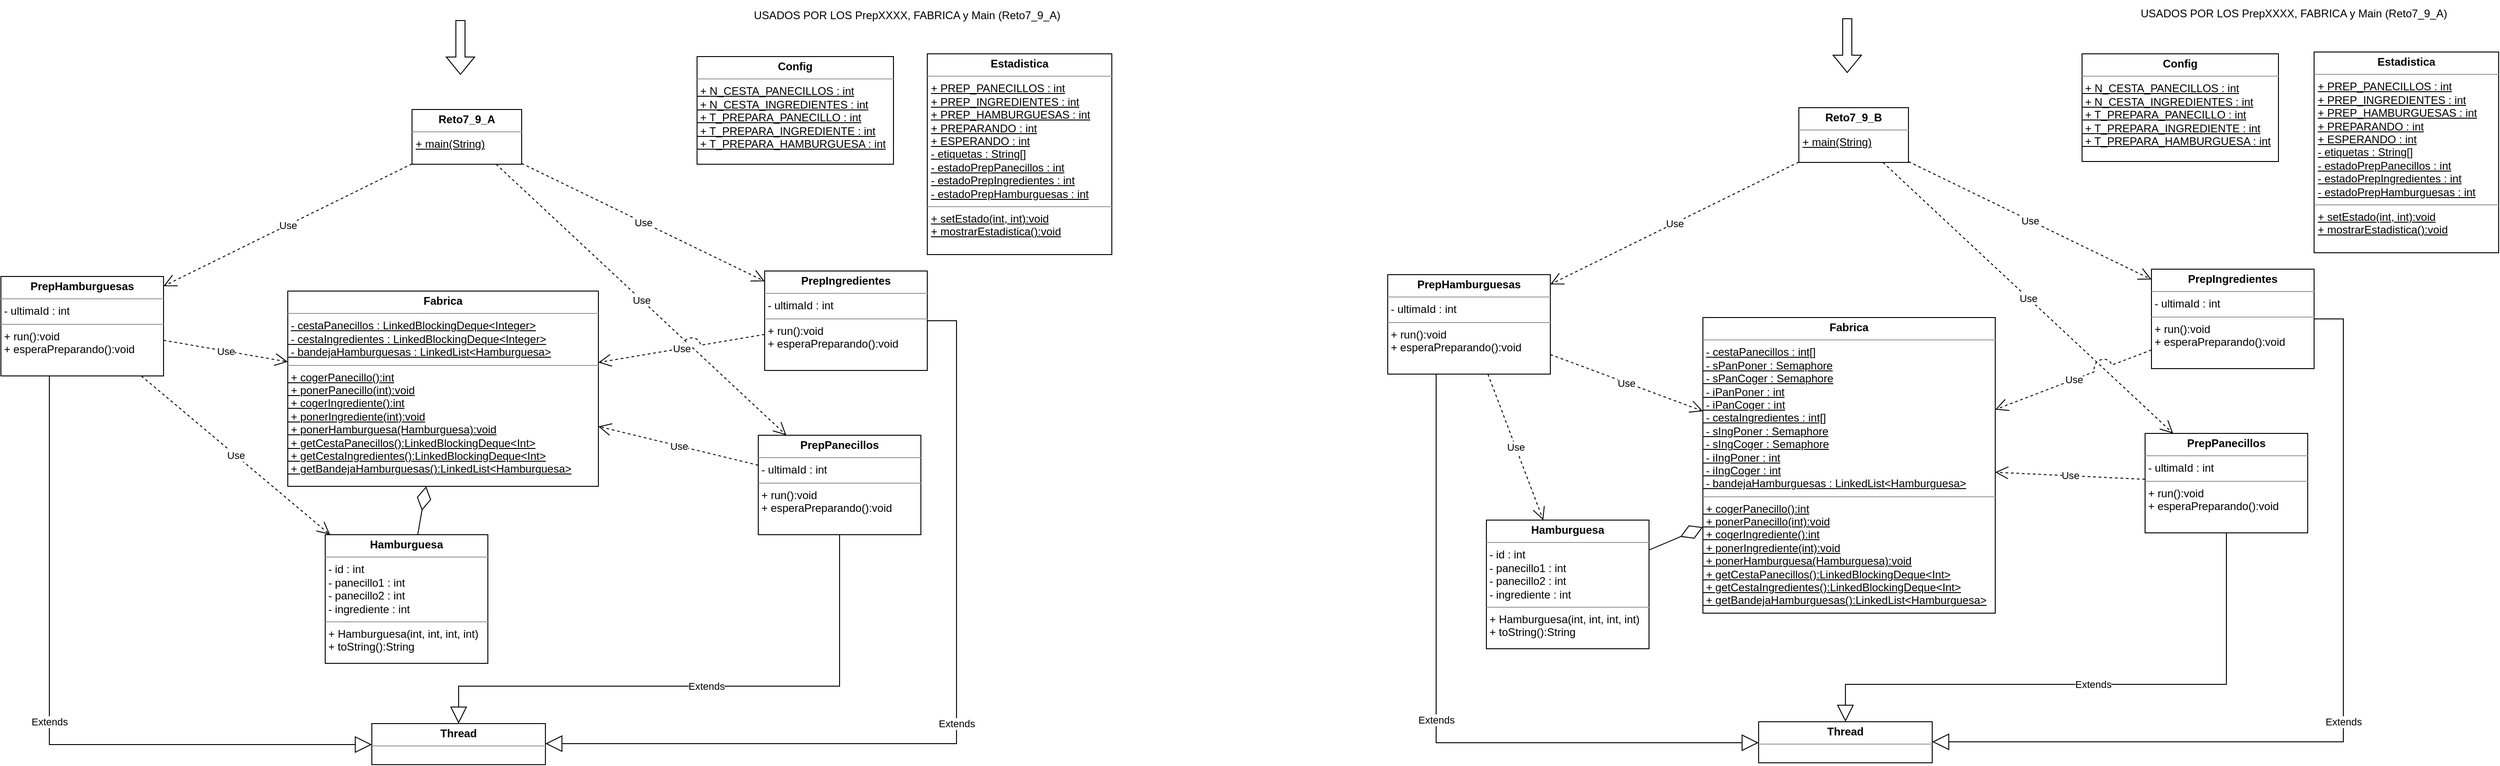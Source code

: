 <mxfile version="20.6.2" type="device"><diagram id="MzJFYPw6yOlojLo13A0B" name="Página-1"><mxGraphModel dx="1786" dy="1049" grid="0" gridSize="10" guides="1" tooltips="1" connect="1" arrows="1" fold="1" page="1" pageScale="1" pageWidth="4000" pageHeight="2000" math="0" shadow="0"><root><mxCell id="0"/><mxCell id="1" parent="0"/><mxCell id="kdmSwV2Cofq7j0bnxIZ5-1" value="&lt;p style=&quot;margin:0px;margin-top:4px;text-align:center;&quot;&gt;&lt;b&gt;Reto7_9_A&lt;/b&gt;&lt;/p&gt;&lt;hr size=&quot;1&quot;&gt;&lt;p style=&quot;margin:0px;margin-left:4px;&quot;&gt;&lt;u&gt;+ main(String)&lt;/u&gt;&lt;br&gt;&lt;/p&gt;" style="verticalAlign=top;align=left;overflow=fill;fontSize=12;fontFamily=Helvetica;html=1;" parent="1" vertex="1"><mxGeometry x="838" y="579" width="120" height="60" as="geometry"/></mxCell><mxCell id="kdmSwV2Cofq7j0bnxIZ5-2" value="" style="shape=flexArrow;endArrow=classic;html=1;rounded=0;" parent="1" edge="1"><mxGeometry width="50" height="50" relative="1" as="geometry"><mxPoint x="891" y="481" as="sourcePoint"/><mxPoint x="891" y="541" as="targetPoint"/></mxGeometry></mxCell><mxCell id="kdmSwV2Cofq7j0bnxIZ5-5" value="&lt;p style=&quot;margin:0px;margin-top:4px;text-align:center;&quot;&gt;&lt;b&gt;Config&lt;/b&gt;&lt;/p&gt;&lt;hr size=&quot;1&quot;&gt;&lt;p style=&quot;margin:0px;margin-left:4px;&quot;&gt;&lt;/p&gt;&lt;u&gt;&amp;nbsp;+&amp;nbsp;&lt;/u&gt;&lt;span style=&quot;background-color: initial;&quot;&gt;&lt;u&gt;N_CESTA_PANECILLOS : int&lt;/u&gt;&lt;/span&gt;&lt;div&gt;&lt;u&gt;&amp;nbsp;+ N_CESTA_INGREDIENTES : int&lt;/u&gt;&lt;/div&gt;&lt;div&gt;&lt;u&gt;&amp;nbsp;+ T_PREPARA_PANECILLO : int&lt;/u&gt;&lt;/div&gt;&lt;div&gt;&lt;u&gt;&amp;nbsp;+ T_PREPARA_INGREDIENTE : int&lt;/u&gt;&lt;/div&gt;&lt;div&gt;&lt;u&gt;&amp;nbsp;+ T_PREPARA_HAMBURGUESA : int&lt;/u&gt;&lt;/div&gt;" style="verticalAlign=top;align=left;overflow=fill;fontSize=12;fontFamily=Helvetica;html=1;" parent="1" vertex="1"><mxGeometry x="1150" y="521" width="215" height="118" as="geometry"/></mxCell><mxCell id="kdmSwV2Cofq7j0bnxIZ5-6" value="Use" style="endArrow=open;endSize=12;dashed=1;html=1;rounded=0;" parent="1" source="kdmSwV2Cofq7j0bnxIZ5-1" target="UG4hwIgcrb27V23p1V_8-4" edge="1"><mxGeometry width="160" relative="1" as="geometry"><mxPoint x="587" y="478" as="sourcePoint"/><mxPoint x="466.674" y="530" as="targetPoint"/></mxGeometry></mxCell><mxCell id="kdmSwV2Cofq7j0bnxIZ5-11" value="Use" style="endArrow=open;endSize=12;dashed=1;html=1;rounded=0;jumpStyle=arc;jumpSize=26;" parent="1" source="kdmSwV2Cofq7j0bnxIZ5-1" target="UG4hwIgcrb27V23p1V_8-6" edge="1"><mxGeometry width="160" relative="1" as="geometry"><mxPoint x="967.624" y="562.0" as="sourcePoint"/><mxPoint x="867.077" y="525" as="targetPoint"/></mxGeometry></mxCell><mxCell id="kdmSwV2Cofq7j0bnxIZ5-12" value="&lt;p style=&quot;margin:0px;margin-top:4px;text-align:center;&quot;&gt;&lt;b&gt;Thread&lt;/b&gt;&lt;/p&gt;&lt;hr size=&quot;1&quot;&gt;&lt;p style=&quot;margin:0px;margin-left:4px;&quot;&gt;&lt;br&gt;&lt;/p&gt;" style="verticalAlign=top;align=left;overflow=fill;fontSize=12;fontFamily=Helvetica;html=1;" parent="1" vertex="1"><mxGeometry x="794" y="1252" width="190" height="45" as="geometry"/></mxCell><mxCell id="kdmSwV2Cofq7j0bnxIZ5-13" value="&lt;p style=&quot;margin:0px;margin-top:4px;text-align:center;&quot;&gt;&lt;b&gt;Estadistica&lt;/b&gt;&lt;/p&gt;&lt;hr size=&quot;1&quot;&gt;&lt;p style=&quot;margin:0px;margin-left:4px;&quot;&gt;&lt;u&gt;+&amp;nbsp;&lt;span style=&quot;background-color: initial;&quot;&gt;PREP_PANECILLOS : int&lt;/span&gt;&lt;br&gt;&lt;/u&gt;&lt;/p&gt;&lt;p style=&quot;margin:0px;margin-left:4px;&quot;&gt;&lt;u&gt;+ PREP_INGREDIENTES : int&lt;/u&gt;&lt;/p&gt;&lt;p style=&quot;margin:0px;margin-left:4px;&quot;&gt;&lt;u&gt;+ PREP_HAMBURGUESAS : int&lt;/u&gt;&lt;/p&gt;&lt;p style=&quot;margin:0px;margin-left:4px;&quot;&gt;&lt;u&gt;+ PREPARANDO : int&lt;/u&gt;&lt;/p&gt;&lt;p style=&quot;margin:0px;margin-left:4px;&quot;&gt;&lt;u&gt;+ ESPERANDO : int&lt;/u&gt;&lt;/p&gt;&lt;p style=&quot;margin:0px;margin-left:4px;&quot;&gt;&lt;u&gt;-&amp;nbsp;&lt;/u&gt;&lt;span style=&quot;background-color: initial;&quot;&gt;&lt;u&gt;etiquetas : String[]&lt;/u&gt;&lt;/span&gt;&lt;/p&gt;&lt;p style=&quot;margin:0px;margin-left:4px;&quot;&gt;&lt;u&gt;- estadoPrepPanecillos : int&lt;/u&gt;&lt;/p&gt;&lt;p style=&quot;margin:0px;margin-left:4px;&quot;&gt;&lt;u&gt;- estadoPrepIngredientes : int&lt;/u&gt;&lt;/p&gt;&lt;p style=&quot;margin:0px;margin-left:4px;&quot;&gt;&lt;u&gt;- estadoPrepHamburguesas : int&lt;/u&gt;&lt;/p&gt;&lt;hr size=&quot;1&quot;&gt;&lt;p style=&quot;margin:0px;margin-left:4px;&quot;&gt;&lt;u&gt;+&amp;nbsp;&lt;span style=&quot;background-color: initial;&quot;&gt;setEstado(int, int):void&lt;/span&gt;&lt;br&gt;&lt;/u&gt;&lt;/p&gt;&lt;p style=&quot;margin:0px;margin-left:4px;&quot;&gt;&lt;u&gt;+ mostrarEstadistica():void&lt;/u&gt;&lt;/p&gt;" style="verticalAlign=top;align=left;overflow=fill;fontSize=12;fontFamily=Helvetica;html=1;" parent="1" vertex="1"><mxGeometry x="1402" y="518" width="202" height="220" as="geometry"/></mxCell><mxCell id="goWe39SvWJ5afLizAlwb-5" value="Extends" style="endArrow=block;endSize=16;endFill=0;html=1;rounded=0;edgeStyle=orthogonalEdgeStyle;" parent="1" source="UG4hwIgcrb27V23p1V_8-5" target="kdmSwV2Cofq7j0bnxIZ5-12" edge="1"><mxGeometry width="160" relative="1" as="geometry"><mxPoint x="553" y="792" as="sourcePoint"/><mxPoint x="713" y="792" as="targetPoint"/><Array as="points"><mxPoint x="1434" y="810"/><mxPoint x="1434" y="1274"/></Array></mxGeometry></mxCell><mxCell id="goWe39SvWJ5afLizAlwb-6" value="Extends" style="endArrow=block;endSize=16;endFill=0;html=1;rounded=0;edgeStyle=orthogonalEdgeStyle;" parent="1" source="UG4hwIgcrb27V23p1V_8-4" target="kdmSwV2Cofq7j0bnxIZ5-12" edge="1"><mxGeometry width="160" relative="1" as="geometry"><mxPoint x="371.059" y="679" as="sourcePoint"/><mxPoint x="503" y="1074" as="targetPoint"/><Array as="points"><mxPoint x="441" y="1275"/></Array></mxGeometry></mxCell><mxCell id="goWe39SvWJ5afLizAlwb-7" value="" style="endArrow=diamondThin;endFill=0;endSize=24;html=1;rounded=0;" parent="1" source="UG4hwIgcrb27V23p1V_8-3" target="UG4hwIgcrb27V23p1V_8-2" edge="1"><mxGeometry width="160" relative="1" as="geometry"><mxPoint x="666.095" y="790" as="sourcePoint"/><mxPoint x="876" y="685.859" as="targetPoint"/></mxGeometry></mxCell><mxCell id="goWe39SvWJ5afLizAlwb-12" value="Use" style="endArrow=open;endSize=12;dashed=1;html=1;rounded=0;" parent="1" source="kdmSwV2Cofq7j0bnxIZ5-1" target="UG4hwIgcrb27V23p1V_8-5" edge="1"><mxGeometry width="160" relative="1" as="geometry"><mxPoint x="720.089" y="382" as="sourcePoint"/><mxPoint x="661.242" y="519" as="targetPoint"/></mxGeometry></mxCell><mxCell id="goWe39SvWJ5afLizAlwb-13" value="Use" style="endArrow=open;endSize=12;dashed=1;html=1;rounded=0;jumpStyle=arc;jumpSize=20;" parent="1" source="UG4hwIgcrb27V23p1V_8-5" target="UG4hwIgcrb27V23p1V_8-2" edge="1"><mxGeometry width="160" relative="1" as="geometry"><mxPoint x="643.352" y="382" as="sourcePoint"/><mxPoint x="476.674" y="540.0" as="targetPoint"/></mxGeometry></mxCell><mxCell id="goWe39SvWJ5afLizAlwb-15" value="Use" style="endArrow=open;endSize=12;dashed=1;html=1;rounded=0;" parent="1" source="UG4hwIgcrb27V23p1V_8-6" target="UG4hwIgcrb27V23p1V_8-2" edge="1"><mxGeometry width="160" relative="1" as="geometry"><mxPoint x="735" y="347.237" as="sourcePoint"/><mxPoint x="891" y="334.852" as="targetPoint"/></mxGeometry></mxCell><mxCell id="goWe39SvWJ5afLizAlwb-17" value="Use" style="endArrow=open;endSize=12;dashed=1;html=1;rounded=0;" parent="1" source="UG4hwIgcrb27V23p1V_8-4" target="UG4hwIgcrb27V23p1V_8-2" edge="1"><mxGeometry width="160" relative="1" as="geometry"><mxPoint x="643.352" y="382" as="sourcePoint"/><mxPoint x="622" y="801.272" as="targetPoint"/></mxGeometry></mxCell><mxCell id="UG4hwIgcrb27V23p1V_8-2" value="&lt;p style=&quot;margin:0px;margin-top:4px;text-align:center;&quot;&gt;&lt;b&gt;Fabrica&lt;/b&gt;&lt;br&gt;&lt;/p&gt;&lt;hr size=&quot;1&quot;&gt;&lt;p style=&quot;margin:0px;margin-left:4px;&quot;&gt;&lt;/p&gt;&amp;nbsp;&lt;u&gt;-&amp;nbsp;&lt;span style=&quot;background-color: initial;&quot;&gt;cestaPanecillos : LinkedBlockingDeque&amp;lt;Integer&amp;gt;&lt;/span&gt;&lt;/u&gt;&lt;div&gt;&lt;u&gt;&amp;nbsp;- cestaIngredientes : LinkedBlockingDeque&amp;lt;Integer&amp;gt;&lt;/u&gt;&lt;/div&gt;&lt;div&gt;&lt;u&gt;&amp;nbsp;- bandejaHamburguesas : LinkedList&amp;lt;Hamburguesa&amp;gt;&lt;/u&gt;&lt;/div&gt;&lt;hr size=&quot;1&quot;&gt;&lt;p style=&quot;margin:0px;margin-left:4px;&quot;&gt;&lt;/p&gt;&lt;u&gt;&amp;nbsp;+&amp;nbsp;&lt;span style=&quot;background-color: initial;&quot;&gt;cogerPanecillo():int&lt;/span&gt;&lt;/u&gt;&lt;div&gt;&lt;u&gt;&amp;nbsp;+ ponerPanecillo(int):void&lt;/u&gt;&lt;/div&gt;&lt;div&gt;&lt;u&gt;&amp;nbsp;+ cogerIngrediente():int&lt;/u&gt;&lt;/div&gt;&lt;div&gt;&lt;u&gt;&amp;nbsp;+ ponerIngrediente(int):void&lt;/u&gt;&lt;/div&gt;&lt;div&gt;&lt;u&gt;&amp;nbsp;+ ponerHamburguesa(Hamburguesa):void&lt;/u&gt;&lt;/div&gt;&lt;div&gt;&lt;u&gt;&amp;nbsp;+ getCestaPanecillos():LinkedBlockingDeque&amp;lt;Int&amp;gt;&lt;/u&gt;&lt;/div&gt;&lt;div&gt;&lt;u&gt;&amp;nbsp;+ getCestaIngredientes():LinkedBlockingDeque&amp;lt;Int&amp;gt;&lt;/u&gt;&lt;/div&gt;&lt;div&gt;&lt;u&gt;&amp;nbsp;+ getBandejaHamburguesas():LinkedList&amp;lt;Hamburguesa&amp;gt;&lt;/u&gt;&lt;/div&gt;" style="verticalAlign=top;align=left;overflow=fill;fontSize=12;fontFamily=Helvetica;html=1;" vertex="1" parent="1"><mxGeometry x="702" y="778" width="340" height="214" as="geometry"/></mxCell><mxCell id="UG4hwIgcrb27V23p1V_8-3" value="&lt;p style=&quot;margin:0px;margin-top:4px;text-align:center;&quot;&gt;&lt;b&gt;Hamburguesa&lt;/b&gt;&lt;br&gt;&lt;/p&gt;&lt;hr size=&quot;1&quot;&gt;&lt;p style=&quot;margin:0px;margin-left:4px;&quot;&gt;&lt;/p&gt;&amp;nbsp;-&amp;nbsp;&lt;span style=&quot;background-color: initial;&quot;&gt;id : int&lt;/span&gt;&lt;div&gt;&amp;nbsp;- panecillo1 : int&lt;/div&gt;&lt;div&gt;&amp;nbsp;- panecillo2 : int&lt;/div&gt;&lt;div&gt;&amp;nbsp;- ingrediente : int&lt;/div&gt;&lt;hr size=&quot;1&quot;&gt;&lt;p style=&quot;margin:0px;margin-left:4px;&quot;&gt;&lt;/p&gt;&amp;nbsp;+&amp;nbsp;&lt;span style=&quot;background-color: initial;&quot;&gt;Hamburguesa(int, int, int, int)&lt;/span&gt;&lt;div&gt;&amp;nbsp;+ toString():String&lt;/div&gt;" style="verticalAlign=top;align=left;overflow=fill;fontSize=12;fontFamily=Helvetica;html=1;" vertex="1" parent="1"><mxGeometry x="743" y="1045" width="178" height="141" as="geometry"/></mxCell><mxCell id="UG4hwIgcrb27V23p1V_8-4" value="&lt;p style=&quot;margin:0px;margin-top:4px;text-align:center;&quot;&gt;&lt;b&gt;PrepHamburguesas&lt;/b&gt;&lt;br&gt;&lt;/p&gt;&lt;hr size=&quot;1&quot;&gt;&lt;p style=&quot;margin:0px;margin-left:4px;&quot;&gt;&lt;/p&gt;&amp;nbsp;-&amp;nbsp;&lt;span style=&quot;background-color: initial;&quot;&gt;ultimaId : int&lt;br&gt;&lt;/span&gt;&lt;hr size=&quot;1&quot;&gt;&lt;p style=&quot;margin:0px;margin-left:4px;&quot;&gt;&lt;/p&gt;&amp;nbsp;+&amp;nbsp;&lt;span style=&quot;background-color: initial;&quot;&gt;run():void&lt;/span&gt;&lt;div&gt;&amp;nbsp;+ esperaPreparando():void&lt;/div&gt;" style="verticalAlign=top;align=left;overflow=fill;fontSize=12;fontFamily=Helvetica;html=1;" vertex="1" parent="1"><mxGeometry x="388" y="762" width="178" height="109" as="geometry"/></mxCell><mxCell id="UG4hwIgcrb27V23p1V_8-5" value="&lt;p style=&quot;margin:0px;margin-top:4px;text-align:center;&quot;&gt;&lt;b&gt;PrepIngredientes&lt;/b&gt;&lt;br&gt;&lt;/p&gt;&lt;hr size=&quot;1&quot;&gt;&lt;p style=&quot;margin:0px;margin-left:4px;&quot;&gt;&lt;/p&gt;&amp;nbsp;-&amp;nbsp;&lt;span style=&quot;background-color: initial;&quot;&gt;ultimaId : int&lt;br&gt;&lt;/span&gt;&lt;hr size=&quot;1&quot;&gt;&lt;p style=&quot;margin:0px;margin-left:4px;&quot;&gt;&lt;/p&gt;&amp;nbsp;+&amp;nbsp;&lt;span style=&quot;background-color: initial;&quot;&gt;run():void&lt;/span&gt;&lt;div&gt;&amp;nbsp;+ esperaPreparando():void&lt;/div&gt;" style="verticalAlign=top;align=left;overflow=fill;fontSize=12;fontFamily=Helvetica;html=1;" vertex="1" parent="1"><mxGeometry x="1224" y="756" width="178" height="109" as="geometry"/></mxCell><mxCell id="UG4hwIgcrb27V23p1V_8-6" value="&lt;p style=&quot;margin:0px;margin-top:4px;text-align:center;&quot;&gt;&lt;b&gt;PrepPanecillos&lt;/b&gt;&lt;br&gt;&lt;/p&gt;&lt;hr size=&quot;1&quot;&gt;&lt;p style=&quot;margin:0px;margin-left:4px;&quot;&gt;&lt;/p&gt;&amp;nbsp;-&amp;nbsp;&lt;span style=&quot;background-color: initial;&quot;&gt;ultimaId : int&lt;br&gt;&lt;/span&gt;&lt;hr size=&quot;1&quot;&gt;&lt;p style=&quot;margin:0px;margin-left:4px;&quot;&gt;&lt;/p&gt;&amp;nbsp;+&amp;nbsp;&lt;span style=&quot;background-color: initial;&quot;&gt;run():void&lt;/span&gt;&lt;div&gt;&amp;nbsp;+ esperaPreparando():void&lt;/div&gt;" style="verticalAlign=top;align=left;overflow=fill;fontSize=12;fontFamily=Helvetica;html=1;" vertex="1" parent="1"><mxGeometry x="1217" y="936" width="178" height="109" as="geometry"/></mxCell><mxCell id="UG4hwIgcrb27V23p1V_8-7" value="Extends" style="endArrow=block;endSize=16;endFill=0;html=1;rounded=0;edgeStyle=orthogonalEdgeStyle;" edge="1" parent="1" source="UG4hwIgcrb27V23p1V_8-6" target="kdmSwV2Cofq7j0bnxIZ5-12"><mxGeometry width="160" relative="1" as="geometry"><mxPoint x="1402" y="1225.533" as="sourcePoint"/><mxPoint x="691" y="1123" as="targetPoint"/><Array as="points"><mxPoint x="1306" y="1211"/><mxPoint x="889" y="1211"/></Array></mxGeometry></mxCell><mxCell id="UG4hwIgcrb27V23p1V_8-9" value="Use" style="endArrow=open;endSize=12;dashed=1;html=1;rounded=0;" edge="1" parent="1" source="UG4hwIgcrb27V23p1V_8-4" target="UG4hwIgcrb27V23p1V_8-3"><mxGeometry width="160" relative="1" as="geometry"><mxPoint x="540" y="946.496" as="sourcePoint"/><mxPoint x="676" y="983.165" as="targetPoint"/></mxGeometry></mxCell><mxCell id="UG4hwIgcrb27V23p1V_8-13" value="USADOS POR LOS PrepXXXX, FABRICA y Main (Reto7_9_A)" style="text;html=1;strokeColor=none;fillColor=none;align=center;verticalAlign=middle;whiteSpace=wrap;rounded=0;" vertex="1" parent="1"><mxGeometry x="1199" y="461" width="362" height="30" as="geometry"/></mxCell><mxCell id="UG4hwIgcrb27V23p1V_8-14" value="&lt;p style=&quot;margin:0px;margin-top:4px;text-align:center;&quot;&gt;&lt;b&gt;Reto7_9_B&lt;/b&gt;&lt;/p&gt;&lt;hr size=&quot;1&quot;&gt;&lt;p style=&quot;margin:0px;margin-left:4px;&quot;&gt;&lt;u&gt;+ main(String)&lt;/u&gt;&lt;br&gt;&lt;/p&gt;" style="verticalAlign=top;align=left;overflow=fill;fontSize=12;fontFamily=Helvetica;html=1;" vertex="1" parent="1"><mxGeometry x="2356" y="577" width="120" height="60" as="geometry"/></mxCell><mxCell id="UG4hwIgcrb27V23p1V_8-15" value="" style="shape=flexArrow;endArrow=classic;html=1;rounded=0;" edge="1" parent="1"><mxGeometry width="50" height="50" relative="1" as="geometry"><mxPoint x="2409" y="479" as="sourcePoint"/><mxPoint x="2409" y="539" as="targetPoint"/></mxGeometry></mxCell><mxCell id="UG4hwIgcrb27V23p1V_8-17" value="Use" style="endArrow=open;endSize=12;dashed=1;html=1;rounded=0;" edge="1" parent="1" source="UG4hwIgcrb27V23p1V_8-14" target="UG4hwIgcrb27V23p1V_8-30"><mxGeometry width="160" relative="1" as="geometry"><mxPoint x="2105" y="476" as="sourcePoint"/><mxPoint x="1984.674" y="528" as="targetPoint"/></mxGeometry></mxCell><mxCell id="UG4hwIgcrb27V23p1V_8-18" value="Use" style="endArrow=open;endSize=12;dashed=1;html=1;rounded=0;jumpStyle=arc;jumpSize=26;" edge="1" parent="1" source="UG4hwIgcrb27V23p1V_8-14" target="UG4hwIgcrb27V23p1V_8-32"><mxGeometry width="160" relative="1" as="geometry"><mxPoint x="2485.624" y="560.0" as="sourcePoint"/><mxPoint x="2385.077" y="523" as="targetPoint"/></mxGeometry></mxCell><mxCell id="UG4hwIgcrb27V23p1V_8-19" value="&lt;p style=&quot;margin:0px;margin-top:4px;text-align:center;&quot;&gt;&lt;b&gt;Thread&lt;/b&gt;&lt;/p&gt;&lt;hr size=&quot;1&quot;&gt;&lt;p style=&quot;margin:0px;margin-left:4px;&quot;&gt;&lt;br&gt;&lt;/p&gt;" style="verticalAlign=top;align=left;overflow=fill;fontSize=12;fontFamily=Helvetica;html=1;" vertex="1" parent="1"><mxGeometry x="2312" y="1250" width="190" height="45" as="geometry"/></mxCell><mxCell id="UG4hwIgcrb27V23p1V_8-20" value="&lt;p style=&quot;margin:0px;margin-top:4px;text-align:center;&quot;&gt;&lt;b&gt;Estadistica&lt;/b&gt;&lt;/p&gt;&lt;hr size=&quot;1&quot;&gt;&lt;p style=&quot;margin:0px;margin-left:4px;&quot;&gt;&lt;u&gt;+&amp;nbsp;&lt;span style=&quot;background-color: initial;&quot;&gt;PREP_PANECILLOS : int&lt;/span&gt;&lt;br&gt;&lt;/u&gt;&lt;/p&gt;&lt;p style=&quot;margin:0px;margin-left:4px;&quot;&gt;&lt;u&gt;+ PREP_INGREDIENTES : int&lt;/u&gt;&lt;/p&gt;&lt;p style=&quot;margin:0px;margin-left:4px;&quot;&gt;&lt;u&gt;+ PREP_HAMBURGUESAS : int&lt;/u&gt;&lt;/p&gt;&lt;p style=&quot;margin:0px;margin-left:4px;&quot;&gt;&lt;u&gt;+ PREPARANDO : int&lt;/u&gt;&lt;/p&gt;&lt;p style=&quot;margin:0px;margin-left:4px;&quot;&gt;&lt;u&gt;+ ESPERANDO : int&lt;/u&gt;&lt;/p&gt;&lt;p style=&quot;margin:0px;margin-left:4px;&quot;&gt;&lt;u&gt;-&amp;nbsp;&lt;/u&gt;&lt;span style=&quot;background-color: initial;&quot;&gt;&lt;u&gt;etiquetas : String[]&lt;/u&gt;&lt;/span&gt;&lt;/p&gt;&lt;p style=&quot;margin:0px;margin-left:4px;&quot;&gt;&lt;u&gt;- estadoPrepPanecillos : int&lt;/u&gt;&lt;/p&gt;&lt;p style=&quot;margin:0px;margin-left:4px;&quot;&gt;&lt;u&gt;- estadoPrepIngredientes : int&lt;/u&gt;&lt;/p&gt;&lt;p style=&quot;margin:0px;margin-left:4px;&quot;&gt;&lt;u&gt;- estadoPrepHamburguesas : int&lt;/u&gt;&lt;/p&gt;&lt;hr size=&quot;1&quot;&gt;&lt;p style=&quot;margin:0px;margin-left:4px;&quot;&gt;&lt;u&gt;+&amp;nbsp;&lt;span style=&quot;background-color: initial;&quot;&gt;setEstado(int, int):void&lt;/span&gt;&lt;br&gt;&lt;/u&gt;&lt;/p&gt;&lt;p style=&quot;margin:0px;margin-left:4px;&quot;&gt;&lt;u&gt;+ mostrarEstadistica():void&lt;/u&gt;&lt;/p&gt;" style="verticalAlign=top;align=left;overflow=fill;fontSize=12;fontFamily=Helvetica;html=1;" vertex="1" parent="1"><mxGeometry x="2920" y="516" width="202" height="220" as="geometry"/></mxCell><mxCell id="UG4hwIgcrb27V23p1V_8-21" value="Extends" style="endArrow=block;endSize=16;endFill=0;html=1;rounded=0;edgeStyle=orthogonalEdgeStyle;" edge="1" parent="1" source="UG4hwIgcrb27V23p1V_8-31" target="UG4hwIgcrb27V23p1V_8-19"><mxGeometry width="160" relative="1" as="geometry"><mxPoint x="2071" y="790" as="sourcePoint"/><mxPoint x="2231" y="790" as="targetPoint"/><Array as="points"><mxPoint x="2952" y="808"/><mxPoint x="2952" y="1272"/></Array></mxGeometry></mxCell><mxCell id="UG4hwIgcrb27V23p1V_8-22" value="Extends" style="endArrow=block;endSize=16;endFill=0;html=1;rounded=0;edgeStyle=orthogonalEdgeStyle;" edge="1" parent="1" source="UG4hwIgcrb27V23p1V_8-30" target="UG4hwIgcrb27V23p1V_8-19"><mxGeometry width="160" relative="1" as="geometry"><mxPoint x="1889.059" y="677" as="sourcePoint"/><mxPoint x="2021" y="1072" as="targetPoint"/><Array as="points"><mxPoint x="1959" y="1273"/></Array></mxGeometry></mxCell><mxCell id="UG4hwIgcrb27V23p1V_8-23" value="" style="endArrow=diamondThin;endFill=0;endSize=24;html=1;rounded=0;" edge="1" parent="1" source="UG4hwIgcrb27V23p1V_8-29" target="UG4hwIgcrb27V23p1V_8-28"><mxGeometry width="160" relative="1" as="geometry"><mxPoint x="2184.095" y="788" as="sourcePoint"/><mxPoint x="2394" y="683.859" as="targetPoint"/></mxGeometry></mxCell><mxCell id="UG4hwIgcrb27V23p1V_8-24" value="Use" style="endArrow=open;endSize=12;dashed=1;html=1;rounded=0;" edge="1" parent="1" source="UG4hwIgcrb27V23p1V_8-14" target="UG4hwIgcrb27V23p1V_8-31"><mxGeometry width="160" relative="1" as="geometry"><mxPoint x="2238.089" y="380" as="sourcePoint"/><mxPoint x="2179.242" y="517" as="targetPoint"/></mxGeometry></mxCell><mxCell id="UG4hwIgcrb27V23p1V_8-25" value="Use" style="endArrow=open;endSize=12;dashed=1;html=1;rounded=0;jumpStyle=arc;jumpSize=20;" edge="1" parent="1" source="UG4hwIgcrb27V23p1V_8-31" target="UG4hwIgcrb27V23p1V_8-28"><mxGeometry width="160" relative="1" as="geometry"><mxPoint x="2161.352" y="380" as="sourcePoint"/><mxPoint x="1994.674" y="538.0" as="targetPoint"/></mxGeometry></mxCell><mxCell id="UG4hwIgcrb27V23p1V_8-26" value="Use" style="endArrow=open;endSize=12;dashed=1;html=1;rounded=0;" edge="1" parent="1" source="UG4hwIgcrb27V23p1V_8-32" target="UG4hwIgcrb27V23p1V_8-28"><mxGeometry width="160" relative="1" as="geometry"><mxPoint x="2253" y="345.237" as="sourcePoint"/><mxPoint x="2409" y="332.852" as="targetPoint"/></mxGeometry></mxCell><mxCell id="UG4hwIgcrb27V23p1V_8-27" value="Use" style="endArrow=open;endSize=12;dashed=1;html=1;rounded=0;" edge="1" parent="1" source="UG4hwIgcrb27V23p1V_8-30" target="UG4hwIgcrb27V23p1V_8-28"><mxGeometry width="160" relative="1" as="geometry"><mxPoint x="2161.352" y="380" as="sourcePoint"/><mxPoint x="2140" y="799.272" as="targetPoint"/></mxGeometry></mxCell><mxCell id="UG4hwIgcrb27V23p1V_8-28" value="&lt;p style=&quot;margin:0px;margin-top:4px;text-align:center;&quot;&gt;&lt;b&gt;Fabrica&lt;/b&gt;&lt;br&gt;&lt;/p&gt;&lt;hr size=&quot;1&quot;&gt;&lt;p style=&quot;margin:0px;margin-left:4px;&quot;&gt;&lt;/p&gt;&amp;nbsp;&lt;u&gt;-&amp;nbsp;&lt;span style=&quot;background-color: initial;&quot;&gt;cestaPanecillos : int[]&lt;/span&gt;&lt;div&gt;&amp;nbsp;- sPanPoner : Semaphore&lt;/div&gt;&lt;div&gt;&amp;nbsp;- sPanCoger : Semaphore&lt;/div&gt;&lt;div&gt;&amp;nbsp;- iPanPoner : int&lt;/div&gt;&lt;div&gt;&amp;nbsp;- iPanCoger : int&lt;/div&gt;&lt;div&gt;&amp;nbsp;- cestaIngredientes : int[]&lt;/div&gt;&lt;div&gt;&amp;nbsp;- sIngPoner : Semaphore&lt;/div&gt;&lt;div&gt;&amp;nbsp;- sIngCoger : Semaphore&lt;/div&gt;&lt;div&gt;&amp;nbsp;- iIngPoner : int&lt;/div&gt;&lt;div&gt;&amp;nbsp;- iIngCoger : int&lt;/div&gt;&lt;div&gt;&amp;nbsp;- bandejaHamburguesas : LinkedList&amp;lt;Hamburguesa&amp;gt;&lt;/div&gt;&lt;/u&gt;&lt;hr size=&quot;1&quot;&gt;&lt;p style=&quot;margin:0px;margin-left:4px;&quot;&gt;&lt;/p&gt;&lt;u&gt;&amp;nbsp;+&amp;nbsp;&lt;span style=&quot;background-color: initial;&quot;&gt;cogerPanecillo():int&lt;/span&gt;&lt;/u&gt;&lt;div&gt;&lt;u&gt;&amp;nbsp;+ ponerPanecillo(int):void&lt;/u&gt;&lt;/div&gt;&lt;div&gt;&lt;u&gt;&amp;nbsp;+ cogerIngrediente():int&lt;/u&gt;&lt;/div&gt;&lt;div&gt;&lt;u&gt;&amp;nbsp;+ ponerIngrediente(int):void&lt;/u&gt;&lt;/div&gt;&lt;div&gt;&lt;u&gt;&amp;nbsp;+ ponerHamburguesa(Hamburguesa):void&lt;/u&gt;&lt;/div&gt;&lt;div&gt;&lt;u&gt;&amp;nbsp;+ getCestaPanecillos():LinkedBlockingDeque&amp;lt;Int&amp;gt;&lt;/u&gt;&lt;/div&gt;&lt;div&gt;&lt;u&gt;&amp;nbsp;+ getCestaIngredientes():LinkedBlockingDeque&amp;lt;Int&amp;gt;&lt;/u&gt;&lt;/div&gt;&lt;div&gt;&lt;u&gt;&amp;nbsp;+ getBandejaHamburguesas():LinkedList&amp;lt;Hamburguesa&amp;gt;&lt;/u&gt;&lt;/div&gt;" style="verticalAlign=top;align=left;overflow=fill;fontSize=12;fontFamily=Helvetica;html=1;" vertex="1" parent="1"><mxGeometry x="2251" y="807" width="320" height="324" as="geometry"/></mxCell><mxCell id="UG4hwIgcrb27V23p1V_8-29" value="&lt;p style=&quot;margin:0px;margin-top:4px;text-align:center;&quot;&gt;&lt;b&gt;Hamburguesa&lt;/b&gt;&lt;br&gt;&lt;/p&gt;&lt;hr size=&quot;1&quot;&gt;&lt;p style=&quot;margin:0px;margin-left:4px;&quot;&gt;&lt;/p&gt;&amp;nbsp;-&amp;nbsp;&lt;span style=&quot;background-color: initial;&quot;&gt;id : int&lt;/span&gt;&lt;div&gt;&amp;nbsp;- panecillo1 : int&lt;/div&gt;&lt;div&gt;&amp;nbsp;- panecillo2 : int&lt;/div&gt;&lt;div&gt;&amp;nbsp;- ingrediente : int&lt;/div&gt;&lt;hr size=&quot;1&quot;&gt;&lt;p style=&quot;margin:0px;margin-left:4px;&quot;&gt;&lt;/p&gt;&amp;nbsp;+&amp;nbsp;&lt;span style=&quot;background-color: initial;&quot;&gt;Hamburguesa(int, int, int, int)&lt;/span&gt;&lt;div&gt;&amp;nbsp;+ toString():String&lt;/div&gt;" style="verticalAlign=top;align=left;overflow=fill;fontSize=12;fontFamily=Helvetica;html=1;" vertex="1" parent="1"><mxGeometry x="2014" y="1029" width="178" height="141" as="geometry"/></mxCell><mxCell id="UG4hwIgcrb27V23p1V_8-30" value="&lt;p style=&quot;margin:0px;margin-top:4px;text-align:center;&quot;&gt;&lt;b&gt;PrepHamburguesas&lt;/b&gt;&lt;br&gt;&lt;/p&gt;&lt;hr size=&quot;1&quot;&gt;&lt;p style=&quot;margin:0px;margin-left:4px;&quot;&gt;&lt;/p&gt;&amp;nbsp;-&amp;nbsp;&lt;span style=&quot;background-color: initial;&quot;&gt;ultimaId : int&lt;br&gt;&lt;/span&gt;&lt;hr size=&quot;1&quot;&gt;&lt;p style=&quot;margin:0px;margin-left:4px;&quot;&gt;&lt;/p&gt;&amp;nbsp;+&amp;nbsp;&lt;span style=&quot;background-color: initial;&quot;&gt;run():void&lt;/span&gt;&lt;div&gt;&amp;nbsp;+ esperaPreparando():void&lt;/div&gt;" style="verticalAlign=top;align=left;overflow=fill;fontSize=12;fontFamily=Helvetica;html=1;" vertex="1" parent="1"><mxGeometry x="1906" y="760" width="178" height="109" as="geometry"/></mxCell><mxCell id="UG4hwIgcrb27V23p1V_8-31" value="&lt;p style=&quot;margin:0px;margin-top:4px;text-align:center;&quot;&gt;&lt;b&gt;PrepIngredientes&lt;/b&gt;&lt;br&gt;&lt;/p&gt;&lt;hr size=&quot;1&quot;&gt;&lt;p style=&quot;margin:0px;margin-left:4px;&quot;&gt;&lt;/p&gt;&amp;nbsp;-&amp;nbsp;&lt;span style=&quot;background-color: initial;&quot;&gt;ultimaId : int&lt;br&gt;&lt;/span&gt;&lt;hr size=&quot;1&quot;&gt;&lt;p style=&quot;margin:0px;margin-left:4px;&quot;&gt;&lt;/p&gt;&amp;nbsp;+&amp;nbsp;&lt;span style=&quot;background-color: initial;&quot;&gt;run():void&lt;/span&gt;&lt;div&gt;&amp;nbsp;+ esperaPreparando():void&lt;/div&gt;" style="verticalAlign=top;align=left;overflow=fill;fontSize=12;fontFamily=Helvetica;html=1;" vertex="1" parent="1"><mxGeometry x="2742" y="754" width="178" height="109" as="geometry"/></mxCell><mxCell id="UG4hwIgcrb27V23p1V_8-32" value="&lt;p style=&quot;margin:0px;margin-top:4px;text-align:center;&quot;&gt;&lt;b&gt;PrepPanecillos&lt;/b&gt;&lt;br&gt;&lt;/p&gt;&lt;hr size=&quot;1&quot;&gt;&lt;p style=&quot;margin:0px;margin-left:4px;&quot;&gt;&lt;/p&gt;&amp;nbsp;-&amp;nbsp;&lt;span style=&quot;background-color: initial;&quot;&gt;ultimaId : int&lt;br&gt;&lt;/span&gt;&lt;hr size=&quot;1&quot;&gt;&lt;p style=&quot;margin:0px;margin-left:4px;&quot;&gt;&lt;/p&gt;&amp;nbsp;+&amp;nbsp;&lt;span style=&quot;background-color: initial;&quot;&gt;run():void&lt;/span&gt;&lt;div&gt;&amp;nbsp;+ esperaPreparando():void&lt;/div&gt;" style="verticalAlign=top;align=left;overflow=fill;fontSize=12;fontFamily=Helvetica;html=1;" vertex="1" parent="1"><mxGeometry x="2735" y="934" width="178" height="109" as="geometry"/></mxCell><mxCell id="UG4hwIgcrb27V23p1V_8-33" value="Extends" style="endArrow=block;endSize=16;endFill=0;html=1;rounded=0;edgeStyle=orthogonalEdgeStyle;" edge="1" parent="1" source="UG4hwIgcrb27V23p1V_8-32" target="UG4hwIgcrb27V23p1V_8-19"><mxGeometry width="160" relative="1" as="geometry"><mxPoint x="2920" y="1223.533" as="sourcePoint"/><mxPoint x="2209" y="1121" as="targetPoint"/><Array as="points"><mxPoint x="2824" y="1209"/><mxPoint x="2407" y="1209"/></Array></mxGeometry></mxCell><mxCell id="UG4hwIgcrb27V23p1V_8-34" value="Use" style="endArrow=open;endSize=12;dashed=1;html=1;rounded=0;" edge="1" parent="1" source="UG4hwIgcrb27V23p1V_8-30" target="UG4hwIgcrb27V23p1V_8-29"><mxGeometry width="160" relative="1" as="geometry"><mxPoint x="2058" y="944.496" as="sourcePoint"/><mxPoint x="2194" y="981.165" as="targetPoint"/></mxGeometry></mxCell><mxCell id="UG4hwIgcrb27V23p1V_8-35" value="USADOS POR LOS PrepXXXX, FABRICA y Main (Reto7_9_A)" style="text;html=1;strokeColor=none;fillColor=none;align=center;verticalAlign=middle;whiteSpace=wrap;rounded=0;" vertex="1" parent="1"><mxGeometry x="2717" y="459" width="362" height="30" as="geometry"/></mxCell><mxCell id="UG4hwIgcrb27V23p1V_8-36" value="&lt;p style=&quot;margin:0px;margin-top:4px;text-align:center;&quot;&gt;&lt;b&gt;Config&lt;/b&gt;&lt;/p&gt;&lt;hr size=&quot;1&quot;&gt;&lt;p style=&quot;margin:0px;margin-left:4px;&quot;&gt;&lt;/p&gt;&lt;u&gt;&amp;nbsp;+&amp;nbsp;&lt;/u&gt;&lt;span style=&quot;background-color: initial;&quot;&gt;&lt;u&gt;N_CESTA_PANECILLOS : int&lt;/u&gt;&lt;/span&gt;&lt;div&gt;&lt;u&gt;&amp;nbsp;+ N_CESTA_INGREDIENTES : int&lt;/u&gt;&lt;/div&gt;&lt;div&gt;&lt;u&gt;&amp;nbsp;+ T_PREPARA_PANECILLO : int&lt;/u&gt;&lt;/div&gt;&lt;div&gt;&lt;u&gt;&amp;nbsp;+ T_PREPARA_INGREDIENTE : int&lt;/u&gt;&lt;/div&gt;&lt;div&gt;&lt;u&gt;&amp;nbsp;+ T_PREPARA_HAMBURGUESA : int&lt;/u&gt;&lt;/div&gt;" style="verticalAlign=top;align=left;overflow=fill;fontSize=12;fontFamily=Helvetica;html=1;" vertex="1" parent="1"><mxGeometry x="2666" y="518" width="215" height="118" as="geometry"/></mxCell></root></mxGraphModel></diagram></mxfile>
